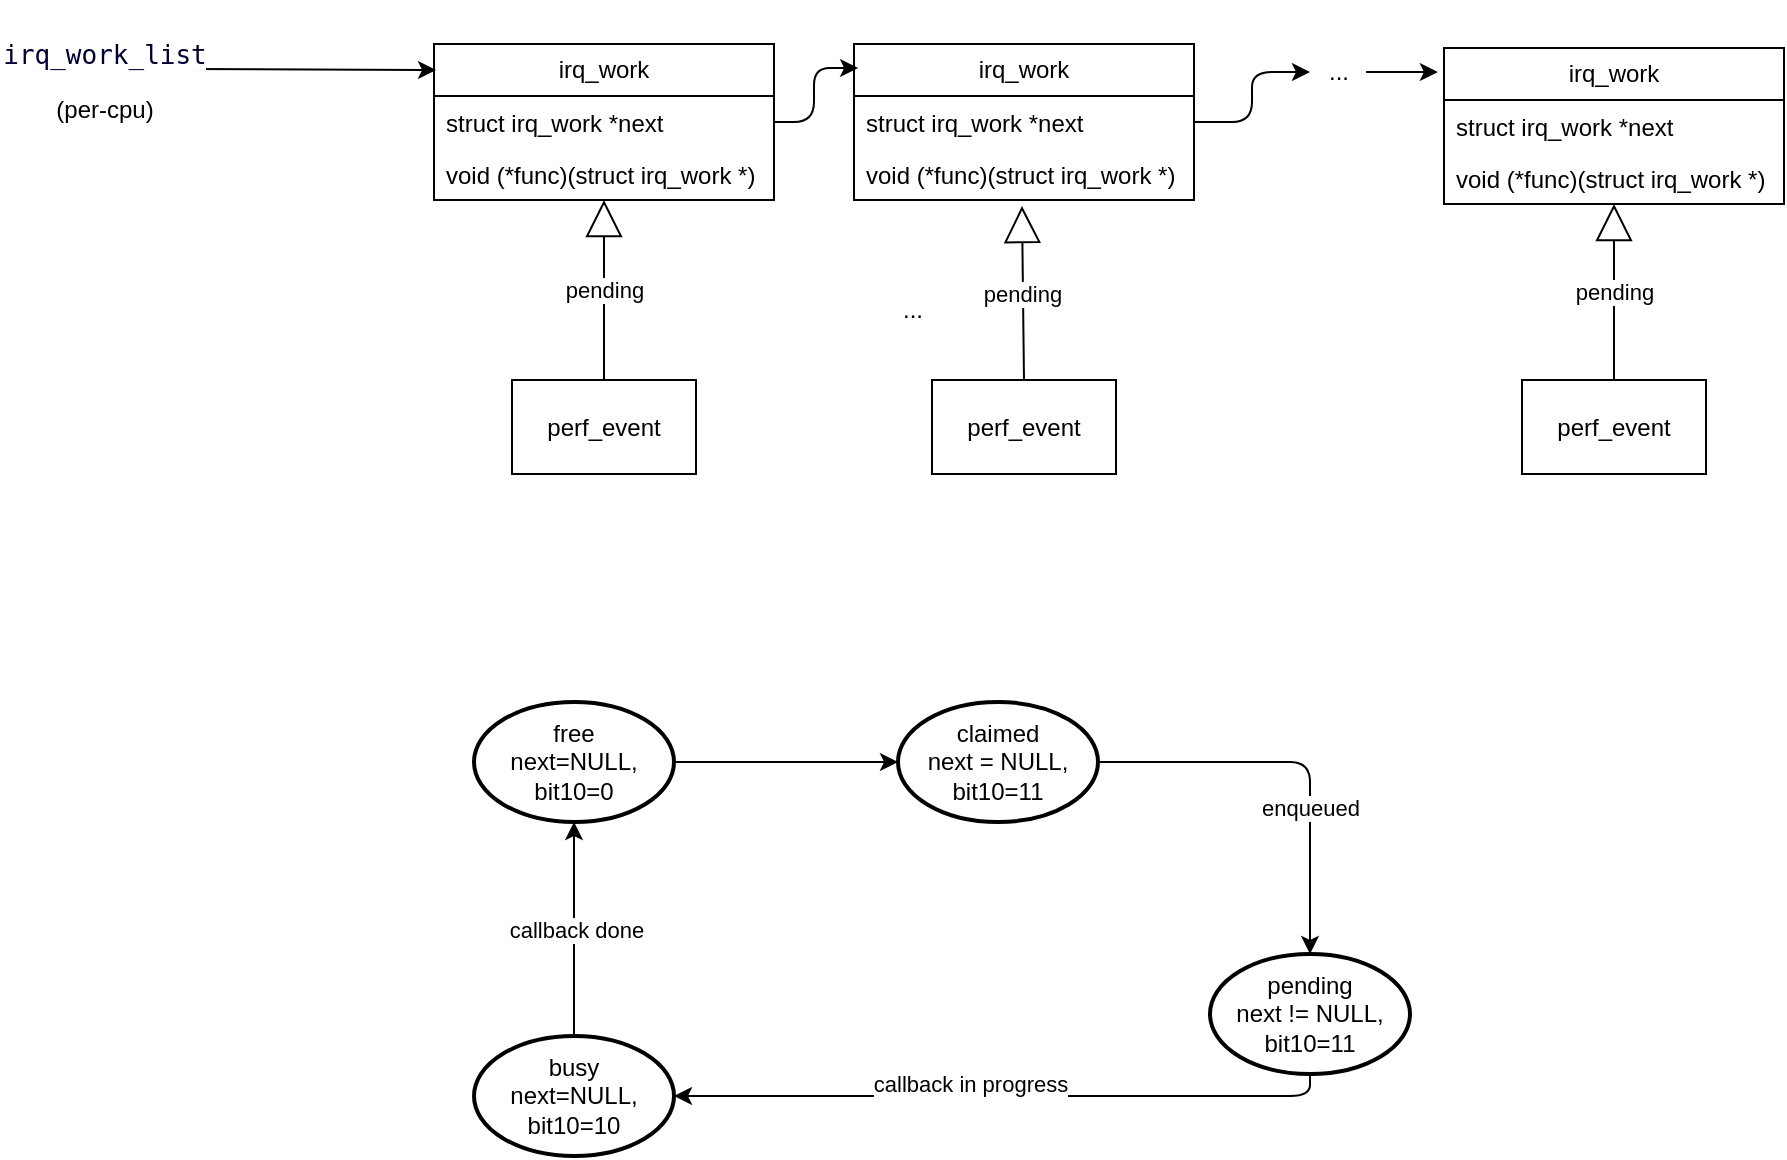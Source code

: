 <mxfile version="25.0.1">
  <diagram name="第 1 页" id="eg5F8qxycf4uTlKTJxt6">
    <mxGraphModel dx="1050" dy="538" grid="0" gridSize="10" guides="1" tooltips="1" connect="1" arrows="1" fold="1" page="0" pageScale="1" pageWidth="827" pageHeight="1169" math="0" shadow="0">
      <root>
        <mxCell id="0" />
        <mxCell id="1" parent="0" />
        <mxCell id="sOeRSbwTpXvEA6lAXWhu-2" value="" style="endArrow=classic;html=1;rounded=0;entryX=0.006;entryY=0.167;entryDx=0;entryDy=0;entryPerimeter=0;" edge="1" parent="1" target="sOeRSbwTpXvEA6lAXWhu-19">
          <mxGeometry width="50" height="50" relative="1" as="geometry">
            <mxPoint x="130" y="63.5" as="sourcePoint" />
            <mxPoint x="242" y="63" as="targetPoint" />
          </mxGeometry>
        </mxCell>
        <mxCell id="sOeRSbwTpXvEA6lAXWhu-4" value="&lt;pre style=&quot;font-size: 13px; font-family: monospace; background: rgb(255, 255, 255); color: rgb(0, 0, 51); white-space: pre-wrap; font-style: normal; font-variant-ligatures: normal; font-variant-caps: normal; font-weight: 400; letter-spacing: normal; orphans: 2; text-align: start; text-indent: 0px; text-transform: none; widows: 2; word-spacing: 0px; -webkit-text-stroke-width: 0px; text-decoration-thickness: initial; text-decoration-style: initial; text-decoration-color: initial;&quot; id=&quot;b&quot;&gt;irq_work_list&lt;/pre&gt;&lt;div&gt;(per-cpu)&lt;/div&gt;" style="text;html=1;align=center;verticalAlign=middle;resizable=0;points=[];autosize=1;strokeColor=none;fillColor=none;" vertex="1" parent="1">
          <mxGeometry x="38" y="29" width="101" height="68" as="geometry" />
        </mxCell>
        <mxCell id="sOeRSbwTpXvEA6lAXWhu-8" value="..." style="text;html=1;align=center;verticalAlign=middle;resizable=0;points=[];autosize=1;strokeColor=none;fillColor=none;" vertex="1" parent="1">
          <mxGeometry x="478.5" y="171" width="28" height="26" as="geometry" />
        </mxCell>
        <mxCell id="sOeRSbwTpXvEA6lAXWhu-9" value="&lt;div data-docx-has-block-data=&quot;false&quot; data-lark-html-role=&quot;root&quot; data-page-id=&quot;EvEZdxgZfojrwZxC1i3cj48qnFf&quot;&gt;&lt;div class=&quot;old-record-id-DbdAdlFTuo4FoVx9vjuccRTBneh&quot;&gt;perf_event&lt;/div&gt;&lt;/div&gt;&lt;span class=&quot;lark-record-clipboard&quot; data-lark-record-format=&quot;docx/text&quot; data-lark-record-data=&quot;{&amp;quot;rootId&amp;quot;:&amp;quot;EvEZdxgZfojrwZxC1i3cj48qnFf&amp;quot;,&amp;quot;text&amp;quot;:{&amp;quot;initialAttributedTexts&amp;quot;:{&amp;quot;text&amp;quot;:{&amp;quot;0&amp;quot;:&amp;quot;perf_event&amp;quot;},&amp;quot;attribs&amp;quot;:{&amp;quot;0&amp;quot;:&amp;quot;*0+a&amp;quot;}},&amp;quot;apool&amp;quot;:{&amp;quot;numToAttrib&amp;quot;:{&amp;quot;0&amp;quot;:[&amp;quot;author&amp;quot;,&amp;quot;7205516225223376900&amp;quot;]},&amp;quot;nextNum&amp;quot;:1}},&amp;quot;type&amp;quot;:&amp;quot;text&amp;quot;,&amp;quot;referenceRecordMap&amp;quot;:{},&amp;quot;extra&amp;quot;:{&amp;quot;channel&amp;quot;:&amp;quot;saas&amp;quot;,&amp;quot;pasteRandomId&amp;quot;:&amp;quot;04f69d90-2b6a-4cc3-8aef-b4d04ab2ffdf&amp;quot;,&amp;quot;mention_page_title&amp;quot;:{},&amp;quot;external_mention_url&amp;quot;:{}},&amp;quot;isKeepQuoteContainer&amp;quot;:false,&amp;quot;isFromCode&amp;quot;:false,&amp;quot;selection&amp;quot;:[{&amp;quot;id&amp;quot;:115,&amp;quot;type&amp;quot;:&amp;quot;text&amp;quot;,&amp;quot;selection&amp;quot;:{&amp;quot;start&amp;quot;:7,&amp;quot;end&amp;quot;:17},&amp;quot;recordId&amp;quot;:&amp;quot;DbdAdlFTuo4FoVx9vjuccRTBneh&amp;quot;}],&amp;quot;payloadMap&amp;quot;:{},&amp;quot;isCut&amp;quot;:false}&quot;&gt;&lt;/span&gt;" style="rounded=0;whiteSpace=wrap;html=1;" vertex="1" parent="1">
          <mxGeometry x="293" y="219" width="92" height="47" as="geometry" />
        </mxCell>
        <mxCell id="sOeRSbwTpXvEA6lAXWhu-10" value="pending" style="endArrow=block;endSize=16;endFill=0;html=1;rounded=0;exitX=0.5;exitY=0;exitDx=0;exitDy=0;entryX=0.5;entryY=1;entryDx=0;entryDy=0;" edge="1" parent="1" source="sOeRSbwTpXvEA6lAXWhu-9" target="sOeRSbwTpXvEA6lAXWhu-19">
          <mxGeometry width="160" relative="1" as="geometry">
            <mxPoint x="357" y="355" as="sourcePoint" />
            <mxPoint x="282" y="214" as="targetPoint" />
          </mxGeometry>
        </mxCell>
        <mxCell id="sOeRSbwTpXvEA6lAXWhu-11" value="&lt;div data-docx-has-block-data=&quot;false&quot; data-lark-html-role=&quot;root&quot; data-page-id=&quot;EvEZdxgZfojrwZxC1i3cj48qnFf&quot;&gt;&lt;div class=&quot;old-record-id-DbdAdlFTuo4FoVx9vjuccRTBneh&quot;&gt;perf_event&lt;/div&gt;&lt;/div&gt;&lt;span class=&quot;lark-record-clipboard&quot; data-lark-record-format=&quot;docx/text&quot; data-lark-record-data=&quot;{&amp;quot;rootId&amp;quot;:&amp;quot;EvEZdxgZfojrwZxC1i3cj48qnFf&amp;quot;,&amp;quot;text&amp;quot;:{&amp;quot;initialAttributedTexts&amp;quot;:{&amp;quot;text&amp;quot;:{&amp;quot;0&amp;quot;:&amp;quot;perf_event&amp;quot;},&amp;quot;attribs&amp;quot;:{&amp;quot;0&amp;quot;:&amp;quot;*0+a&amp;quot;}},&amp;quot;apool&amp;quot;:{&amp;quot;numToAttrib&amp;quot;:{&amp;quot;0&amp;quot;:[&amp;quot;author&amp;quot;,&amp;quot;7205516225223376900&amp;quot;]},&amp;quot;nextNum&amp;quot;:1}},&amp;quot;type&amp;quot;:&amp;quot;text&amp;quot;,&amp;quot;referenceRecordMap&amp;quot;:{},&amp;quot;extra&amp;quot;:{&amp;quot;channel&amp;quot;:&amp;quot;saas&amp;quot;,&amp;quot;pasteRandomId&amp;quot;:&amp;quot;04f69d90-2b6a-4cc3-8aef-b4d04ab2ffdf&amp;quot;,&amp;quot;mention_page_title&amp;quot;:{},&amp;quot;external_mention_url&amp;quot;:{}},&amp;quot;isKeepQuoteContainer&amp;quot;:false,&amp;quot;isFromCode&amp;quot;:false,&amp;quot;selection&amp;quot;:[{&amp;quot;id&amp;quot;:115,&amp;quot;type&amp;quot;:&amp;quot;text&amp;quot;,&amp;quot;selection&amp;quot;:{&amp;quot;start&amp;quot;:7,&amp;quot;end&amp;quot;:17},&amp;quot;recordId&amp;quot;:&amp;quot;DbdAdlFTuo4FoVx9vjuccRTBneh&amp;quot;}],&amp;quot;payloadMap&amp;quot;:{},&amp;quot;isCut&amp;quot;:false}&quot;&gt;&lt;/span&gt;" style="rounded=0;whiteSpace=wrap;html=1;" vertex="1" parent="1">
          <mxGeometry x="503" y="219" width="92" height="47" as="geometry" />
        </mxCell>
        <mxCell id="sOeRSbwTpXvEA6lAXWhu-12" value="pending" style="endArrow=block;endSize=16;endFill=0;html=1;rounded=0;exitX=0.5;exitY=0;exitDx=0;exitDy=0;entryX=0.494;entryY=1.115;entryDx=0;entryDy=0;entryPerimeter=0;" edge="1" parent="1" source="sOeRSbwTpXvEA6lAXWhu-11" target="sOeRSbwTpXvEA6lAXWhu-25">
          <mxGeometry width="160" relative="1" as="geometry">
            <mxPoint x="292" y="291" as="sourcePoint" />
            <mxPoint x="421" y="218" as="targetPoint" />
          </mxGeometry>
        </mxCell>
        <mxCell id="sOeRSbwTpXvEA6lAXWhu-14" value="&lt;div data-docx-has-block-data=&quot;false&quot; data-lark-html-role=&quot;root&quot; data-page-id=&quot;EvEZdxgZfojrwZxC1i3cj48qnFf&quot;&gt;&lt;div class=&quot;old-record-id-DbdAdlFTuo4FoVx9vjuccRTBneh&quot;&gt;perf_event&lt;/div&gt;&lt;/div&gt;&lt;span class=&quot;lark-record-clipboard&quot; data-lark-record-format=&quot;docx/text&quot; data-lark-record-data=&quot;{&amp;quot;rootId&amp;quot;:&amp;quot;EvEZdxgZfojrwZxC1i3cj48qnFf&amp;quot;,&amp;quot;text&amp;quot;:{&amp;quot;initialAttributedTexts&amp;quot;:{&amp;quot;text&amp;quot;:{&amp;quot;0&amp;quot;:&amp;quot;perf_event&amp;quot;},&amp;quot;attribs&amp;quot;:{&amp;quot;0&amp;quot;:&amp;quot;*0+a&amp;quot;}},&amp;quot;apool&amp;quot;:{&amp;quot;numToAttrib&amp;quot;:{&amp;quot;0&amp;quot;:[&amp;quot;author&amp;quot;,&amp;quot;7205516225223376900&amp;quot;]},&amp;quot;nextNum&amp;quot;:1}},&amp;quot;type&amp;quot;:&amp;quot;text&amp;quot;,&amp;quot;referenceRecordMap&amp;quot;:{},&amp;quot;extra&amp;quot;:{&amp;quot;channel&amp;quot;:&amp;quot;saas&amp;quot;,&amp;quot;pasteRandomId&amp;quot;:&amp;quot;04f69d90-2b6a-4cc3-8aef-b4d04ab2ffdf&amp;quot;,&amp;quot;mention_page_title&amp;quot;:{},&amp;quot;external_mention_url&amp;quot;:{}},&amp;quot;isKeepQuoteContainer&amp;quot;:false,&amp;quot;isFromCode&amp;quot;:false,&amp;quot;selection&amp;quot;:[{&amp;quot;id&amp;quot;:115,&amp;quot;type&amp;quot;:&amp;quot;text&amp;quot;,&amp;quot;selection&amp;quot;:{&amp;quot;start&amp;quot;:7,&amp;quot;end&amp;quot;:17},&amp;quot;recordId&amp;quot;:&amp;quot;DbdAdlFTuo4FoVx9vjuccRTBneh&amp;quot;}],&amp;quot;payloadMap&amp;quot;:{},&amp;quot;isCut&amp;quot;:false}&quot;&gt;&lt;/span&gt;" style="rounded=0;whiteSpace=wrap;html=1;" vertex="1" parent="1">
          <mxGeometry x="798" y="219" width="92" height="47" as="geometry" />
        </mxCell>
        <mxCell id="sOeRSbwTpXvEA6lAXWhu-15" value="pending" style="endArrow=block;endSize=16;endFill=0;html=1;rounded=0;exitX=0.5;exitY=0;exitDx=0;exitDy=0;entryX=0.5;entryY=1;entryDx=0;entryDy=0;" edge="1" parent="1" source="sOeRSbwTpXvEA6lAXWhu-14" target="sOeRSbwTpXvEA6lAXWhu-26">
          <mxGeometry width="160" relative="1" as="geometry">
            <mxPoint x="431" y="291" as="sourcePoint" />
            <mxPoint x="567" y="214" as="targetPoint" />
          </mxGeometry>
        </mxCell>
        <mxCell id="sOeRSbwTpXvEA6lAXWhu-19" value="irq_work" style="swimlane;fontStyle=0;childLayout=stackLayout;horizontal=1;startSize=26;fillColor=none;horizontalStack=0;resizeParent=1;resizeParentMax=0;resizeLast=0;collapsible=1;marginBottom=0;whiteSpace=wrap;html=1;" vertex="1" parent="1">
          <mxGeometry x="254" y="51" width="170" height="78" as="geometry" />
        </mxCell>
        <mxCell id="sOeRSbwTpXvEA6lAXWhu-20" value="struct irq_work *next" style="text;strokeColor=none;fillColor=none;align=left;verticalAlign=top;spacingLeft=4;spacingRight=4;overflow=hidden;rotatable=0;points=[[0,0.5],[1,0.5]];portConstraint=eastwest;whiteSpace=wrap;html=1;" vertex="1" parent="sOeRSbwTpXvEA6lAXWhu-19">
          <mxGeometry y="26" width="170" height="26" as="geometry" />
        </mxCell>
        <mxCell id="sOeRSbwTpXvEA6lAXWhu-21" value="void (*func)(struct irq_work *)" style="text;strokeColor=none;fillColor=none;align=left;verticalAlign=top;spacingLeft=4;spacingRight=4;overflow=hidden;rotatable=0;points=[[0,0.5],[1,0.5]];portConstraint=eastwest;whiteSpace=wrap;html=1;" vertex="1" parent="sOeRSbwTpXvEA6lAXWhu-19">
          <mxGeometry y="52" width="170" height="26" as="geometry" />
        </mxCell>
        <mxCell id="sOeRSbwTpXvEA6lAXWhu-23" value="irq_work" style="swimlane;fontStyle=0;childLayout=stackLayout;horizontal=1;startSize=26;fillColor=none;horizontalStack=0;resizeParent=1;resizeParentMax=0;resizeLast=0;collapsible=1;marginBottom=0;whiteSpace=wrap;html=1;" vertex="1" parent="1">
          <mxGeometry x="464" y="51" width="170" height="78" as="geometry" />
        </mxCell>
        <mxCell id="sOeRSbwTpXvEA6lAXWhu-24" value="struct irq_work *next" style="text;strokeColor=none;fillColor=none;align=left;verticalAlign=top;spacingLeft=4;spacingRight=4;overflow=hidden;rotatable=0;points=[[0,0.5],[1,0.5]];portConstraint=eastwest;whiteSpace=wrap;html=1;" vertex="1" parent="sOeRSbwTpXvEA6lAXWhu-23">
          <mxGeometry y="26" width="170" height="26" as="geometry" />
        </mxCell>
        <mxCell id="sOeRSbwTpXvEA6lAXWhu-25" value="void (*func)(struct irq_work *)" style="text;strokeColor=none;fillColor=none;align=left;verticalAlign=top;spacingLeft=4;spacingRight=4;overflow=hidden;rotatable=0;points=[[0,0.5],[1,0.5]];portConstraint=eastwest;whiteSpace=wrap;html=1;" vertex="1" parent="sOeRSbwTpXvEA6lAXWhu-23">
          <mxGeometry y="52" width="170" height="26" as="geometry" />
        </mxCell>
        <mxCell id="sOeRSbwTpXvEA6lAXWhu-26" value="irq_work" style="swimlane;fontStyle=0;childLayout=stackLayout;horizontal=1;startSize=26;fillColor=none;horizontalStack=0;resizeParent=1;resizeParentMax=0;resizeLast=0;collapsible=1;marginBottom=0;whiteSpace=wrap;html=1;" vertex="1" parent="1">
          <mxGeometry x="759" y="53" width="170" height="78" as="geometry" />
        </mxCell>
        <mxCell id="sOeRSbwTpXvEA6lAXWhu-27" value="struct irq_work *next" style="text;strokeColor=none;fillColor=none;align=left;verticalAlign=top;spacingLeft=4;spacingRight=4;overflow=hidden;rotatable=0;points=[[0,0.5],[1,0.5]];portConstraint=eastwest;whiteSpace=wrap;html=1;" vertex="1" parent="sOeRSbwTpXvEA6lAXWhu-26">
          <mxGeometry y="26" width="170" height="26" as="geometry" />
        </mxCell>
        <mxCell id="sOeRSbwTpXvEA6lAXWhu-28" value="void (*func)(struct irq_work *)" style="text;strokeColor=none;fillColor=none;align=left;verticalAlign=top;spacingLeft=4;spacingRight=4;overflow=hidden;rotatable=0;points=[[0,0.5],[1,0.5]];portConstraint=eastwest;whiteSpace=wrap;html=1;" vertex="1" parent="sOeRSbwTpXvEA6lAXWhu-26">
          <mxGeometry y="52" width="170" height="26" as="geometry" />
        </mxCell>
        <mxCell id="sOeRSbwTpXvEA6lAXWhu-29" style="edgeStyle=orthogonalEdgeStyle;rounded=1;orthogonalLoop=1;jettySize=auto;html=1;entryX=0.012;entryY=0.154;entryDx=0;entryDy=0;entryPerimeter=0;curved=0;" edge="1" parent="1" source="sOeRSbwTpXvEA6lAXWhu-20" target="sOeRSbwTpXvEA6lAXWhu-23">
          <mxGeometry relative="1" as="geometry" />
        </mxCell>
        <mxCell id="sOeRSbwTpXvEA6lAXWhu-31" value="..." style="text;html=1;align=center;verticalAlign=middle;resizable=0;points=[];autosize=1;strokeColor=none;fillColor=none;" vertex="1" parent="1">
          <mxGeometry x="692" y="52" width="28" height="26" as="geometry" />
        </mxCell>
        <mxCell id="sOeRSbwTpXvEA6lAXWhu-32" style="edgeStyle=orthogonalEdgeStyle;rounded=1;orthogonalLoop=1;jettySize=auto;html=1;curved=0;" edge="1" parent="1" source="sOeRSbwTpXvEA6lAXWhu-24" target="sOeRSbwTpXvEA6lAXWhu-31">
          <mxGeometry relative="1" as="geometry" />
        </mxCell>
        <mxCell id="sOeRSbwTpXvEA6lAXWhu-33" style="edgeStyle=orthogonalEdgeStyle;rounded=0;orthogonalLoop=1;jettySize=auto;html=1;entryX=-0.018;entryY=0.154;entryDx=0;entryDy=0;entryPerimeter=0;" edge="1" parent="1" source="sOeRSbwTpXvEA6lAXWhu-31" target="sOeRSbwTpXvEA6lAXWhu-26">
          <mxGeometry relative="1" as="geometry" />
        </mxCell>
        <mxCell id="sOeRSbwTpXvEA6lAXWhu-41" style="edgeStyle=orthogonalEdgeStyle;rounded=0;orthogonalLoop=1;jettySize=auto;html=1;curved=1;" edge="1" parent="1" source="sOeRSbwTpXvEA6lAXWhu-34" target="sOeRSbwTpXvEA6lAXWhu-38">
          <mxGeometry relative="1" as="geometry" />
        </mxCell>
        <mxCell id="sOeRSbwTpXvEA6lAXWhu-34" value="&lt;div&gt;free&lt;/div&gt;&lt;div&gt;next=NULL,&lt;/div&gt;&lt;div&gt;bit10=0&lt;br&gt;&lt;/div&gt;" style="strokeWidth=2;html=1;shape=mxgraph.flowchart.start_1;whiteSpace=wrap;" vertex="1" parent="1">
          <mxGeometry x="274" y="380" width="100" height="60" as="geometry" />
        </mxCell>
        <mxCell id="sOeRSbwTpXvEA6lAXWhu-38" value="&lt;div&gt;claimed&lt;/div&gt;&lt;div&gt;next = NULL,&lt;/div&gt;&lt;div&gt;bit10=11&lt;br&gt;&lt;/div&gt;" style="strokeWidth=2;html=1;shape=mxgraph.flowchart.start_1;whiteSpace=wrap;" vertex="1" parent="1">
          <mxGeometry x="486" y="380" width="100" height="60" as="geometry" />
        </mxCell>
        <mxCell id="sOeRSbwTpXvEA6lAXWhu-39" value="&lt;div&gt;pending&lt;/div&gt;&lt;div&gt;next != NULL,&lt;/div&gt;&lt;div&gt;bit10=11&lt;br&gt;&lt;/div&gt;" style="strokeWidth=2;html=1;shape=mxgraph.flowchart.start_1;whiteSpace=wrap;" vertex="1" parent="1">
          <mxGeometry x="642" y="506" width="100" height="60" as="geometry" />
        </mxCell>
        <mxCell id="sOeRSbwTpXvEA6lAXWhu-40" value="&lt;div&gt;busy&lt;/div&gt;&lt;div&gt;next=NULL,&lt;/div&gt;&lt;div&gt;bit10=10&lt;br&gt;&lt;/div&gt;" style="strokeWidth=2;html=1;shape=mxgraph.flowchart.start_1;whiteSpace=wrap;" vertex="1" parent="1">
          <mxGeometry x="274" y="547" width="100" height="60" as="geometry" />
        </mxCell>
        <mxCell id="sOeRSbwTpXvEA6lAXWhu-42" style="edgeStyle=orthogonalEdgeStyle;rounded=1;orthogonalLoop=1;jettySize=auto;html=1;entryX=0.5;entryY=0;entryDx=0;entryDy=0;entryPerimeter=0;curved=0;" edge="1" parent="1" source="sOeRSbwTpXvEA6lAXWhu-38" target="sOeRSbwTpXvEA6lAXWhu-39">
          <mxGeometry relative="1" as="geometry" />
        </mxCell>
        <mxCell id="sOeRSbwTpXvEA6lAXWhu-47" value="&lt;div data-docx-has-block-data=&quot;false&quot; data-lark-html-role=&quot;root&quot; data-page-id=&quot;EvEZdxgZfojrwZxC1i3cj48qnFf&quot;&gt;&lt;div class=&quot;old-record-id-OGFBdoCd1olUtRxrfTAcztdanDc&quot; style=&quot;white-space:pre;&quot;&gt;enqueued&lt;/div&gt;&lt;/div&gt;&lt;span class=&quot;lark-record-clipboard&quot; data-lark-record-format=&quot;docx/text&quot; data-lark-record-data=&quot;{&amp;quot;rootId&amp;quot;:&amp;quot;EvEZdxgZfojrwZxC1i3cj48qnFf&amp;quot;,&amp;quot;text&amp;quot;:{&amp;quot;initialAttributedTexts&amp;quot;:{&amp;quot;text&amp;quot;:{&amp;quot;0&amp;quot;:&amp;quot;enqueued&amp;quot;},&amp;quot;attribs&amp;quot;:{&amp;quot;0&amp;quot;:&amp;quot;*0+8&amp;quot;}},&amp;quot;apool&amp;quot;:{&amp;quot;numToAttrib&amp;quot;:{&amp;quot;0&amp;quot;:[&amp;quot;author&amp;quot;,&amp;quot;7205516225223376900&amp;quot;]},&amp;quot;nextNum&amp;quot;:1}},&amp;quot;type&amp;quot;:&amp;quot;text&amp;quot;,&amp;quot;referenceRecordMap&amp;quot;:{},&amp;quot;extra&amp;quot;:{&amp;quot;channel&amp;quot;:&amp;quot;saas&amp;quot;,&amp;quot;pasteRandomId&amp;quot;:&amp;quot;723feb19-2d61-4690-8534-a67afd26e90e&amp;quot;,&amp;quot;mention_page_title&amp;quot;:{},&amp;quot;external_mention_url&amp;quot;:{}},&amp;quot;isKeepQuoteContainer&amp;quot;:false,&amp;quot;isFromCode&amp;quot;:true,&amp;quot;selection&amp;quot;:[{&amp;quot;id&amp;quot;:95,&amp;quot;type&amp;quot;:&amp;quot;text&amp;quot;,&amp;quot;selection&amp;quot;:{&amp;quot;start&amp;quot;:186,&amp;quot;end&amp;quot;:194},&amp;quot;recordId&amp;quot;:&amp;quot;OGFBdoCd1olUtRxrfTAcztdanDc&amp;quot;}],&amp;quot;payloadMap&amp;quot;:{},&amp;quot;isCut&amp;quot;:false}&quot;&gt;&lt;/span&gt;" style="edgeLabel;html=1;align=center;verticalAlign=middle;resizable=0;points=[];" vertex="1" connectable="0" parent="sOeRSbwTpXvEA6lAXWhu-42">
          <mxGeometry x="-0.178" y="-22" relative="1" as="geometry">
            <mxPoint x="23" y="1" as="offset" />
          </mxGeometry>
        </mxCell>
        <mxCell id="sOeRSbwTpXvEA6lAXWhu-43" style="edgeStyle=orthogonalEdgeStyle;rounded=1;orthogonalLoop=1;jettySize=auto;html=1;entryX=1;entryY=0.5;entryDx=0;entryDy=0;entryPerimeter=0;curved=0;" edge="1" parent="1" source="sOeRSbwTpXvEA6lAXWhu-39" target="sOeRSbwTpXvEA6lAXWhu-40">
          <mxGeometry relative="1" as="geometry">
            <Array as="points">
              <mxPoint x="692" y="577" />
            </Array>
          </mxGeometry>
        </mxCell>
        <mxCell id="sOeRSbwTpXvEA6lAXWhu-48" value="callback in progress" style="edgeLabel;html=1;align=center;verticalAlign=middle;resizable=0;points=[];" vertex="1" connectable="0" parent="sOeRSbwTpXvEA6lAXWhu-43">
          <mxGeometry x="-0.269" y="10" relative="1" as="geometry">
            <mxPoint x="-61" y="-16" as="offset" />
          </mxGeometry>
        </mxCell>
        <mxCell id="sOeRSbwTpXvEA6lAXWhu-44" style="edgeStyle=orthogonalEdgeStyle;rounded=1;orthogonalLoop=1;jettySize=auto;html=1;entryX=0.5;entryY=1;entryDx=0;entryDy=0;entryPerimeter=0;curved=0;" edge="1" parent="1" source="sOeRSbwTpXvEA6lAXWhu-40" target="sOeRSbwTpXvEA6lAXWhu-34">
          <mxGeometry relative="1" as="geometry" />
        </mxCell>
        <mxCell id="sOeRSbwTpXvEA6lAXWhu-51" value="callback done" style="edgeLabel;html=1;align=center;verticalAlign=middle;resizable=0;points=[];" vertex="1" connectable="0" parent="sOeRSbwTpXvEA6lAXWhu-44">
          <mxGeometry x="0.007" relative="1" as="geometry">
            <mxPoint x="1" y="1" as="offset" />
          </mxGeometry>
        </mxCell>
      </root>
    </mxGraphModel>
  </diagram>
</mxfile>
